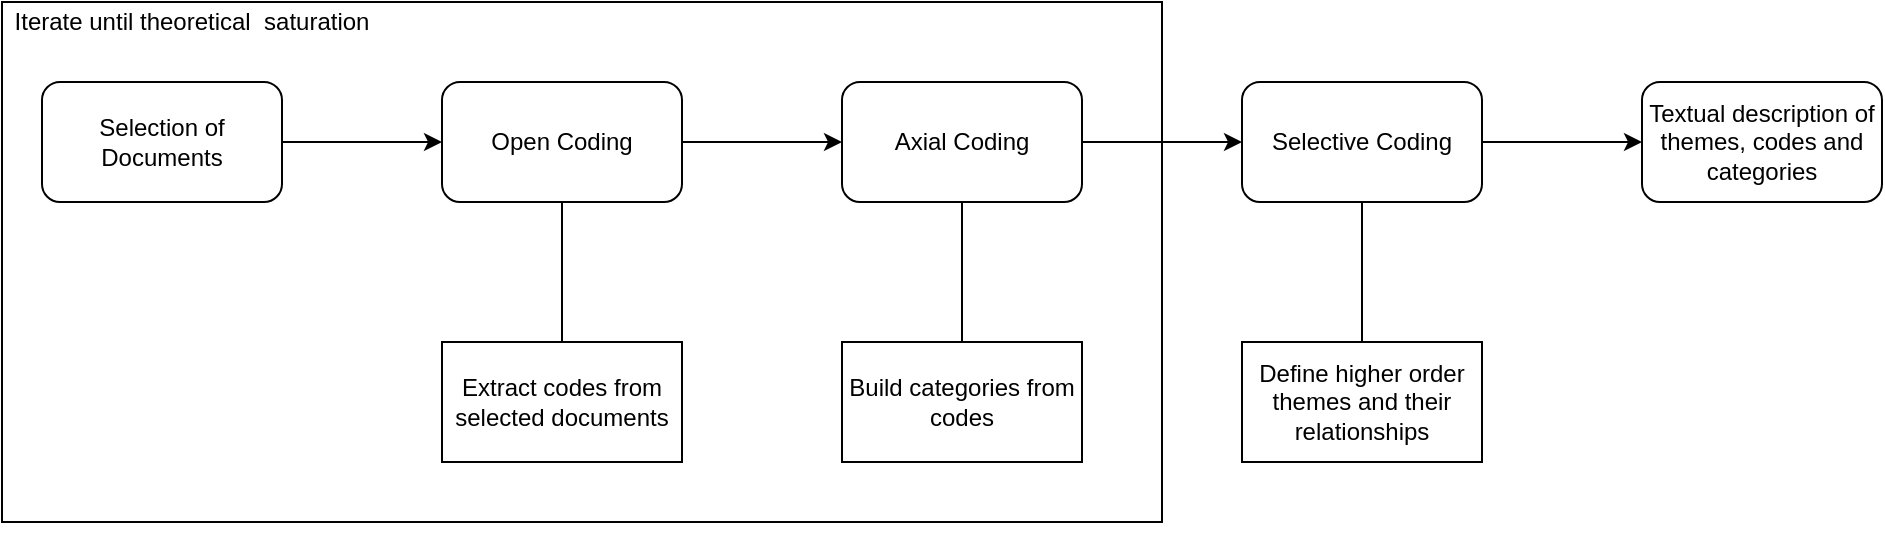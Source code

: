 <mxfile version="24.5.3" type="device">
  <diagram name="Page-1" id="Gp2vqsBG_R4AcbW-s7Y2">
    <mxGraphModel dx="2284" dy="969" grid="1" gridSize="10" guides="1" tooltips="1" connect="1" arrows="1" fold="1" page="1" pageScale="1" pageWidth="850" pageHeight="1100" math="0" shadow="0">
      <root>
        <mxCell id="0" />
        <mxCell id="1" parent="0" />
        <mxCell id="jbFNQh9Z37VZQYsJPnzB-5" style="edgeStyle=orthogonalEdgeStyle;rounded=0;orthogonalLoop=1;jettySize=auto;html=1;entryX=0;entryY=0.5;entryDx=0;entryDy=0;" parent="1" source="jbFNQh9Z37VZQYsJPnzB-2" target="jbFNQh9Z37VZQYsJPnzB-3" edge="1">
          <mxGeometry relative="1" as="geometry" />
        </mxCell>
        <mxCell id="jbFNQh9Z37VZQYsJPnzB-9" style="edgeStyle=orthogonalEdgeStyle;rounded=0;orthogonalLoop=1;jettySize=auto;html=1;entryX=0.5;entryY=0;entryDx=0;entryDy=0;endArrow=none;endFill=0;" parent="1" source="jbFNQh9Z37VZQYsJPnzB-2" target="jbFNQh9Z37VZQYsJPnzB-8" edge="1">
          <mxGeometry relative="1" as="geometry" />
        </mxCell>
        <mxCell id="jbFNQh9Z37VZQYsJPnzB-2" value="Open Coding" style="rounded=1;whiteSpace=wrap;html=1;" parent="1" vertex="1">
          <mxGeometry x="160" y="160" width="120" height="60" as="geometry" />
        </mxCell>
        <mxCell id="jbFNQh9Z37VZQYsJPnzB-6" style="edgeStyle=orthogonalEdgeStyle;rounded=0;orthogonalLoop=1;jettySize=auto;html=1;entryX=0;entryY=0.5;entryDx=0;entryDy=0;" parent="1" source="jbFNQh9Z37VZQYsJPnzB-3" target="jbFNQh9Z37VZQYsJPnzB-4" edge="1">
          <mxGeometry relative="1" as="geometry" />
        </mxCell>
        <mxCell id="jbFNQh9Z37VZQYsJPnzB-12" style="edgeStyle=orthogonalEdgeStyle;rounded=0;orthogonalLoop=1;jettySize=auto;html=1;entryX=0.5;entryY=0;entryDx=0;entryDy=0;endArrow=none;endFill=0;" parent="1" source="jbFNQh9Z37VZQYsJPnzB-3" target="jbFNQh9Z37VZQYsJPnzB-10" edge="1">
          <mxGeometry relative="1" as="geometry" />
        </mxCell>
        <mxCell id="jbFNQh9Z37VZQYsJPnzB-3" value="Axial Coding" style="rounded=1;whiteSpace=wrap;html=1;" parent="1" vertex="1">
          <mxGeometry x="360" y="160" width="120" height="60" as="geometry" />
        </mxCell>
        <mxCell id="jbFNQh9Z37VZQYsJPnzB-13" style="edgeStyle=orthogonalEdgeStyle;rounded=0;orthogonalLoop=1;jettySize=auto;html=1;entryX=0.5;entryY=0;entryDx=0;entryDy=0;endArrow=none;endFill=0;" parent="1" source="jbFNQh9Z37VZQYsJPnzB-4" target="jbFNQh9Z37VZQYsJPnzB-11" edge="1">
          <mxGeometry relative="1" as="geometry" />
        </mxCell>
        <mxCell id="jbFNQh9Z37VZQYsJPnzB-17" style="edgeStyle=orthogonalEdgeStyle;rounded=0;orthogonalLoop=1;jettySize=auto;html=1;entryX=0;entryY=0.5;entryDx=0;entryDy=0;" parent="1" source="jbFNQh9Z37VZQYsJPnzB-4" target="jbFNQh9Z37VZQYsJPnzB-16" edge="1">
          <mxGeometry relative="1" as="geometry" />
        </mxCell>
        <mxCell id="jbFNQh9Z37VZQYsJPnzB-4" value="Selective Coding" style="rounded=1;whiteSpace=wrap;html=1;" parent="1" vertex="1">
          <mxGeometry x="560" y="160" width="120" height="60" as="geometry" />
        </mxCell>
        <mxCell id="jbFNQh9Z37VZQYsJPnzB-8" value="Extract codes from selected documents" style="rounded=0;whiteSpace=wrap;html=1;" parent="1" vertex="1">
          <mxGeometry x="160" y="290" width="120" height="60" as="geometry" />
        </mxCell>
        <mxCell id="jbFNQh9Z37VZQYsJPnzB-10" value="Build categories from codes" style="rounded=0;whiteSpace=wrap;html=1;" parent="1" vertex="1">
          <mxGeometry x="360" y="290" width="120" height="60" as="geometry" />
        </mxCell>
        <mxCell id="jbFNQh9Z37VZQYsJPnzB-11" value="Define higher order themes and their relationships" style="rounded=0;whiteSpace=wrap;html=1;" parent="1" vertex="1">
          <mxGeometry x="560" y="290" width="120" height="60" as="geometry" />
        </mxCell>
        <mxCell id="jbFNQh9Z37VZQYsJPnzB-15" style="edgeStyle=orthogonalEdgeStyle;rounded=0;orthogonalLoop=1;jettySize=auto;html=1;entryX=0;entryY=0.5;entryDx=0;entryDy=0;" parent="1" source="jbFNQh9Z37VZQYsJPnzB-14" target="jbFNQh9Z37VZQYsJPnzB-2" edge="1">
          <mxGeometry relative="1" as="geometry" />
        </mxCell>
        <mxCell id="jbFNQh9Z37VZQYsJPnzB-14" value="Selection of Documents" style="rounded=1;whiteSpace=wrap;html=1;" parent="1" vertex="1">
          <mxGeometry x="-40" y="160" width="120" height="60" as="geometry" />
        </mxCell>
        <mxCell id="jbFNQh9Z37VZQYsJPnzB-16" value="Textual description of themes, codes and categories" style="rounded=1;whiteSpace=wrap;html=1;" parent="1" vertex="1">
          <mxGeometry x="760" y="160" width="120" height="60" as="geometry" />
        </mxCell>
        <mxCell id="jbFNQh9Z37VZQYsJPnzB-18" value="" style="rounded=0;whiteSpace=wrap;html=1;fillColor=none;" parent="1" vertex="1">
          <mxGeometry x="-60" y="120" width="580" height="260" as="geometry" />
        </mxCell>
        <mxCell id="jbFNQh9Z37VZQYsJPnzB-19" value="Iterate until theoretical&amp;nbsp; saturation" style="text;html=1;align=center;verticalAlign=middle;whiteSpace=wrap;rounded=0;" parent="1" vertex="1">
          <mxGeometry x="-60" y="120" width="190" height="20" as="geometry" />
        </mxCell>
        <mxCell id="-MIheeKSSqmC9OlXrUha-1" style="edgeStyle=orthogonalEdgeStyle;rounded=0;orthogonalLoop=1;jettySize=auto;html=1;exitX=0.5;exitY=1;exitDx=0;exitDy=0;" parent="1" source="jbFNQh9Z37VZQYsJPnzB-18" target="jbFNQh9Z37VZQYsJPnzB-18" edge="1">
          <mxGeometry relative="1" as="geometry" />
        </mxCell>
      </root>
    </mxGraphModel>
  </diagram>
</mxfile>
